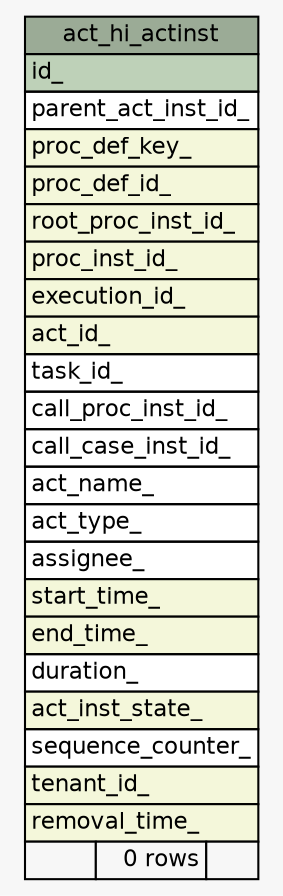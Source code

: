// dot 2.43.0 on Linux 5.15.0-1023-azure
// SchemaSpy rev Unknown
digraph "act_hi_actinst" {
  graph [
    rankdir="RL"
    bgcolor="#f7f7f7"
    nodesep="0.18"
    ranksep="0.46"
    fontname="Helvetica"
    fontsize="11"
  ];
  node [
    fontname="Helvetica"
    fontsize="11"
    shape="plaintext"
  ];
  edge [
    arrowsize="0.8"
  ];
  "act_hi_actinst" [
    label=<
    <TABLE BORDER="0" CELLBORDER="1" CELLSPACING="0" BGCOLOR="#ffffff">
      <TR><TD COLSPAN="3" BGCOLOR="#9bab96" ALIGN="CENTER">act_hi_actinst</TD></TR>
      <TR><TD PORT="id_" COLSPAN="3" BGCOLOR="#bed1b8" ALIGN="LEFT">id_</TD></TR>
      <TR><TD PORT="parent_act_inst_id_" COLSPAN="3" ALIGN="LEFT">parent_act_inst_id_</TD></TR>
      <TR><TD PORT="proc_def_key_" COLSPAN="3" BGCOLOR="#f4f7da" ALIGN="LEFT">proc_def_key_</TD></TR>
      <TR><TD PORT="proc_def_id_" COLSPAN="3" BGCOLOR="#f4f7da" ALIGN="LEFT">proc_def_id_</TD></TR>
      <TR><TD PORT="root_proc_inst_id_" COLSPAN="3" BGCOLOR="#f4f7da" ALIGN="LEFT">root_proc_inst_id_</TD></TR>
      <TR><TD PORT="proc_inst_id_" COLSPAN="3" BGCOLOR="#f4f7da" ALIGN="LEFT">proc_inst_id_</TD></TR>
      <TR><TD PORT="execution_id_" COLSPAN="3" BGCOLOR="#f4f7da" ALIGN="LEFT">execution_id_</TD></TR>
      <TR><TD PORT="act_id_" COLSPAN="3" BGCOLOR="#f4f7da" ALIGN="LEFT">act_id_</TD></TR>
      <TR><TD PORT="task_id_" COLSPAN="3" ALIGN="LEFT">task_id_</TD></TR>
      <TR><TD PORT="call_proc_inst_id_" COLSPAN="3" ALIGN="LEFT">call_proc_inst_id_</TD></TR>
      <TR><TD PORT="call_case_inst_id_" COLSPAN="3" ALIGN="LEFT">call_case_inst_id_</TD></TR>
      <TR><TD PORT="act_name_" COLSPAN="3" ALIGN="LEFT">act_name_</TD></TR>
      <TR><TD PORT="act_type_" COLSPAN="3" ALIGN="LEFT">act_type_</TD></TR>
      <TR><TD PORT="assignee_" COLSPAN="3" ALIGN="LEFT">assignee_</TD></TR>
      <TR><TD PORT="start_time_" COLSPAN="3" BGCOLOR="#f4f7da" ALIGN="LEFT">start_time_</TD></TR>
      <TR><TD PORT="end_time_" COLSPAN="3" BGCOLOR="#f4f7da" ALIGN="LEFT">end_time_</TD></TR>
      <TR><TD PORT="duration_" COLSPAN="3" ALIGN="LEFT">duration_</TD></TR>
      <TR><TD PORT="act_inst_state_" COLSPAN="3" BGCOLOR="#f4f7da" ALIGN="LEFT">act_inst_state_</TD></TR>
      <TR><TD PORT="sequence_counter_" COLSPAN="3" ALIGN="LEFT">sequence_counter_</TD></TR>
      <TR><TD PORT="tenant_id_" COLSPAN="3" BGCOLOR="#f4f7da" ALIGN="LEFT">tenant_id_</TD></TR>
      <TR><TD PORT="removal_time_" COLSPAN="3" BGCOLOR="#f4f7da" ALIGN="LEFT">removal_time_</TD></TR>
      <TR><TD ALIGN="LEFT" BGCOLOR="#f7f7f7">  </TD><TD ALIGN="RIGHT" BGCOLOR="#f7f7f7">0 rows</TD><TD ALIGN="RIGHT" BGCOLOR="#f7f7f7">  </TD></TR>
    </TABLE>>
    URL="tables/act_hi_actinst.html"
    tooltip="act_hi_actinst"
  ];
}
